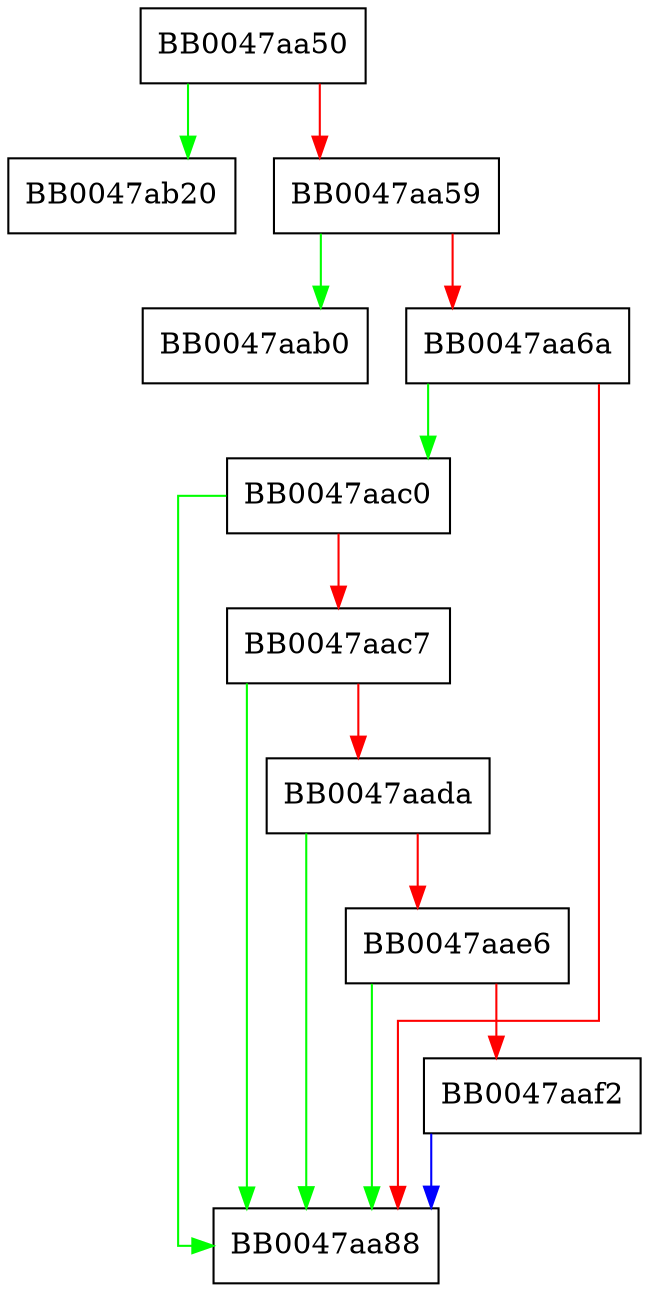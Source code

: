 digraph ssl3_write {
  node [shape="box"];
  graph [splines=ortho];
  BB0047aa50 -> BB0047ab20 [color="green"];
  BB0047aa50 -> BB0047aa59 [color="red"];
  BB0047aa59 -> BB0047aab0 [color="green"];
  BB0047aa59 -> BB0047aa6a [color="red"];
  BB0047aa6a -> BB0047aac0 [color="green"];
  BB0047aa6a -> BB0047aa88 [color="red"];
  BB0047aac0 -> BB0047aa88 [color="green"];
  BB0047aac0 -> BB0047aac7 [color="red"];
  BB0047aac7 -> BB0047aa88 [color="green"];
  BB0047aac7 -> BB0047aada [color="red"];
  BB0047aada -> BB0047aa88 [color="green"];
  BB0047aada -> BB0047aae6 [color="red"];
  BB0047aae6 -> BB0047aa88 [color="green"];
  BB0047aae6 -> BB0047aaf2 [color="red"];
  BB0047aaf2 -> BB0047aa88 [color="blue"];
}